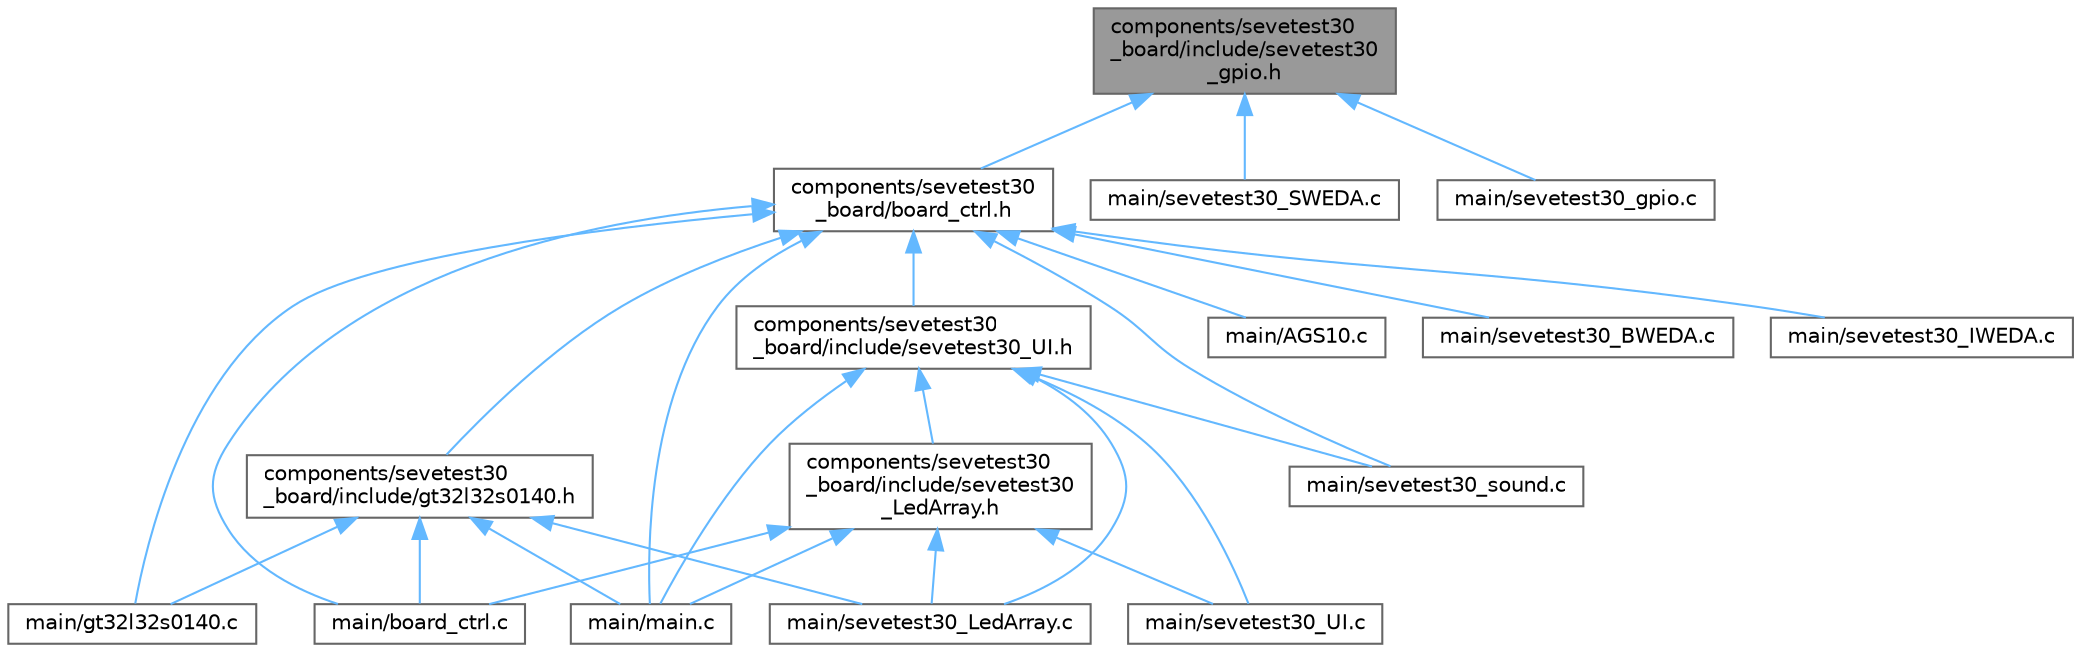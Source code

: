 digraph "components/sevetest30_board/include/sevetest30_gpio.h"
{
 // LATEX_PDF_SIZE
  bgcolor="transparent";
  edge [fontname=Helvetica,fontsize=10,labelfontname=Helvetica,labelfontsize=10];
  node [fontname=Helvetica,fontsize=10,shape=box,height=0.2,width=0.4];
  Node1 [id="Node000001",label="components/sevetest30\l_board/include/sevetest30\l_gpio.h",height=0.2,width=0.4,color="gray40", fillcolor="grey60", style="filled", fontcolor="black",tooltip=" "];
  Node1 -> Node2 [id="edge1_Node000001_Node000002",dir="back",color="steelblue1",style="solid",tooltip=" "];
  Node2 [id="Node000002",label="components/sevetest30\l_board/board_ctrl.h",height=0.2,width=0.4,color="grey40", fillcolor="white", style="filled",URL="$board__ctrl_8h.html",tooltip=" "];
  Node2 -> Node3 [id="edge2_Node000002_Node000003",dir="back",color="steelblue1",style="solid",tooltip=" "];
  Node3 [id="Node000003",label="components/sevetest30\l_board/include/gt32l32s0140.h",height=0.2,width=0.4,color="grey40", fillcolor="white", style="filled",URL="$gt32l32s0140_8h.html",tooltip=" "];
  Node3 -> Node4 [id="edge3_Node000003_Node000004",dir="back",color="steelblue1",style="solid",tooltip=" "];
  Node4 [id="Node000004",label="main/board_ctrl.c",height=0.2,width=0.4,color="grey40", fillcolor="white", style="filled",URL="$board__ctrl_8c.html",tooltip=" "];
  Node3 -> Node5 [id="edge4_Node000003_Node000005",dir="back",color="steelblue1",style="solid",tooltip=" "];
  Node5 [id="Node000005",label="main/gt32l32s0140.c",height=0.2,width=0.4,color="grey40", fillcolor="white", style="filled",URL="$gt32l32s0140_8c.html",tooltip=" "];
  Node3 -> Node6 [id="edge5_Node000003_Node000006",dir="back",color="steelblue1",style="solid",tooltip=" "];
  Node6 [id="Node000006",label="main/main.c",height=0.2,width=0.4,color="grey40", fillcolor="white", style="filled",URL="$main_8c.html",tooltip=" "];
  Node3 -> Node7 [id="edge6_Node000003_Node000007",dir="back",color="steelblue1",style="solid",tooltip=" "];
  Node7 [id="Node000007",label="main/sevetest30_LedArray.c",height=0.2,width=0.4,color="grey40", fillcolor="white", style="filled",URL="$sevetest30___led_array_8c.html",tooltip=" "];
  Node2 -> Node8 [id="edge7_Node000002_Node000008",dir="back",color="steelblue1",style="solid",tooltip=" "];
  Node8 [id="Node000008",label="components/sevetest30\l_board/include/sevetest30_UI.h",height=0.2,width=0.4,color="grey40", fillcolor="white", style="filled",URL="$sevetest30___u_i_8h.html",tooltip=" "];
  Node8 -> Node9 [id="edge8_Node000008_Node000009",dir="back",color="steelblue1",style="solid",tooltip=" "];
  Node9 [id="Node000009",label="components/sevetest30\l_board/include/sevetest30\l_LedArray.h",height=0.2,width=0.4,color="grey40", fillcolor="white", style="filled",URL="$sevetest30___led_array_8h.html",tooltip=" "];
  Node9 -> Node4 [id="edge9_Node000009_Node000004",dir="back",color="steelblue1",style="solid",tooltip=" "];
  Node9 -> Node6 [id="edge10_Node000009_Node000006",dir="back",color="steelblue1",style="solid",tooltip=" "];
  Node9 -> Node7 [id="edge11_Node000009_Node000007",dir="back",color="steelblue1",style="solid",tooltip=" "];
  Node9 -> Node10 [id="edge12_Node000009_Node000010",dir="back",color="steelblue1",style="solid",tooltip=" "];
  Node10 [id="Node000010",label="main/sevetest30_UI.c",height=0.2,width=0.4,color="grey40", fillcolor="white", style="filled",URL="$sevetest30___u_i_8c.html",tooltip=" "];
  Node8 -> Node6 [id="edge13_Node000008_Node000006",dir="back",color="steelblue1",style="solid",tooltip=" "];
  Node8 -> Node7 [id="edge14_Node000008_Node000007",dir="back",color="steelblue1",style="solid",tooltip=" "];
  Node8 -> Node10 [id="edge15_Node000008_Node000010",dir="back",color="steelblue1",style="solid",tooltip=" "];
  Node8 -> Node11 [id="edge16_Node000008_Node000011",dir="back",color="steelblue1",style="solid",tooltip=" "];
  Node11 [id="Node000011",label="main/sevetest30_sound.c",height=0.2,width=0.4,color="grey40", fillcolor="white", style="filled",URL="$sevetest30__sound_8c.html",tooltip=" "];
  Node2 -> Node12 [id="edge17_Node000002_Node000012",dir="back",color="steelblue1",style="solid",tooltip=" "];
  Node12 [id="Node000012",label="main/AGS10.c",height=0.2,width=0.4,color="grey40", fillcolor="white", style="filled",URL="$_a_g_s10_8c.html",tooltip=" "];
  Node2 -> Node4 [id="edge18_Node000002_Node000004",dir="back",color="steelblue1",style="solid",tooltip=" "];
  Node2 -> Node5 [id="edge19_Node000002_Node000005",dir="back",color="steelblue1",style="solid",tooltip=" "];
  Node2 -> Node6 [id="edge20_Node000002_Node000006",dir="back",color="steelblue1",style="solid",tooltip=" "];
  Node2 -> Node13 [id="edge21_Node000002_Node000013",dir="back",color="steelblue1",style="solid",tooltip=" "];
  Node13 [id="Node000013",label="main/sevetest30_BWEDA.c",height=0.2,width=0.4,color="grey40", fillcolor="white", style="filled",URL="$sevetest30___b_w_e_d_a_8c.html",tooltip=" "];
  Node2 -> Node14 [id="edge22_Node000002_Node000014",dir="back",color="steelblue1",style="solid",tooltip=" "];
  Node14 [id="Node000014",label="main/sevetest30_IWEDA.c",height=0.2,width=0.4,color="grey40", fillcolor="white", style="filled",URL="$sevetest30___i_w_e_d_a_8c.html",tooltip=" "];
  Node2 -> Node11 [id="edge23_Node000002_Node000011",dir="back",color="steelblue1",style="solid",tooltip=" "];
  Node1 -> Node15 [id="edge24_Node000001_Node000015",dir="back",color="steelblue1",style="solid",tooltip=" "];
  Node15 [id="Node000015",label="main/sevetest30_SWEDA.c",height=0.2,width=0.4,color="grey40", fillcolor="white", style="filled",URL="$sevetest30___s_w_e_d_a_8c.html",tooltip=" "];
  Node1 -> Node16 [id="edge25_Node000001_Node000016",dir="back",color="steelblue1",style="solid",tooltip=" "];
  Node16 [id="Node000016",label="main/sevetest30_gpio.c",height=0.2,width=0.4,color="grey40", fillcolor="white", style="filled",URL="$sevetest30__gpio_8c.html",tooltip=" "];
}
